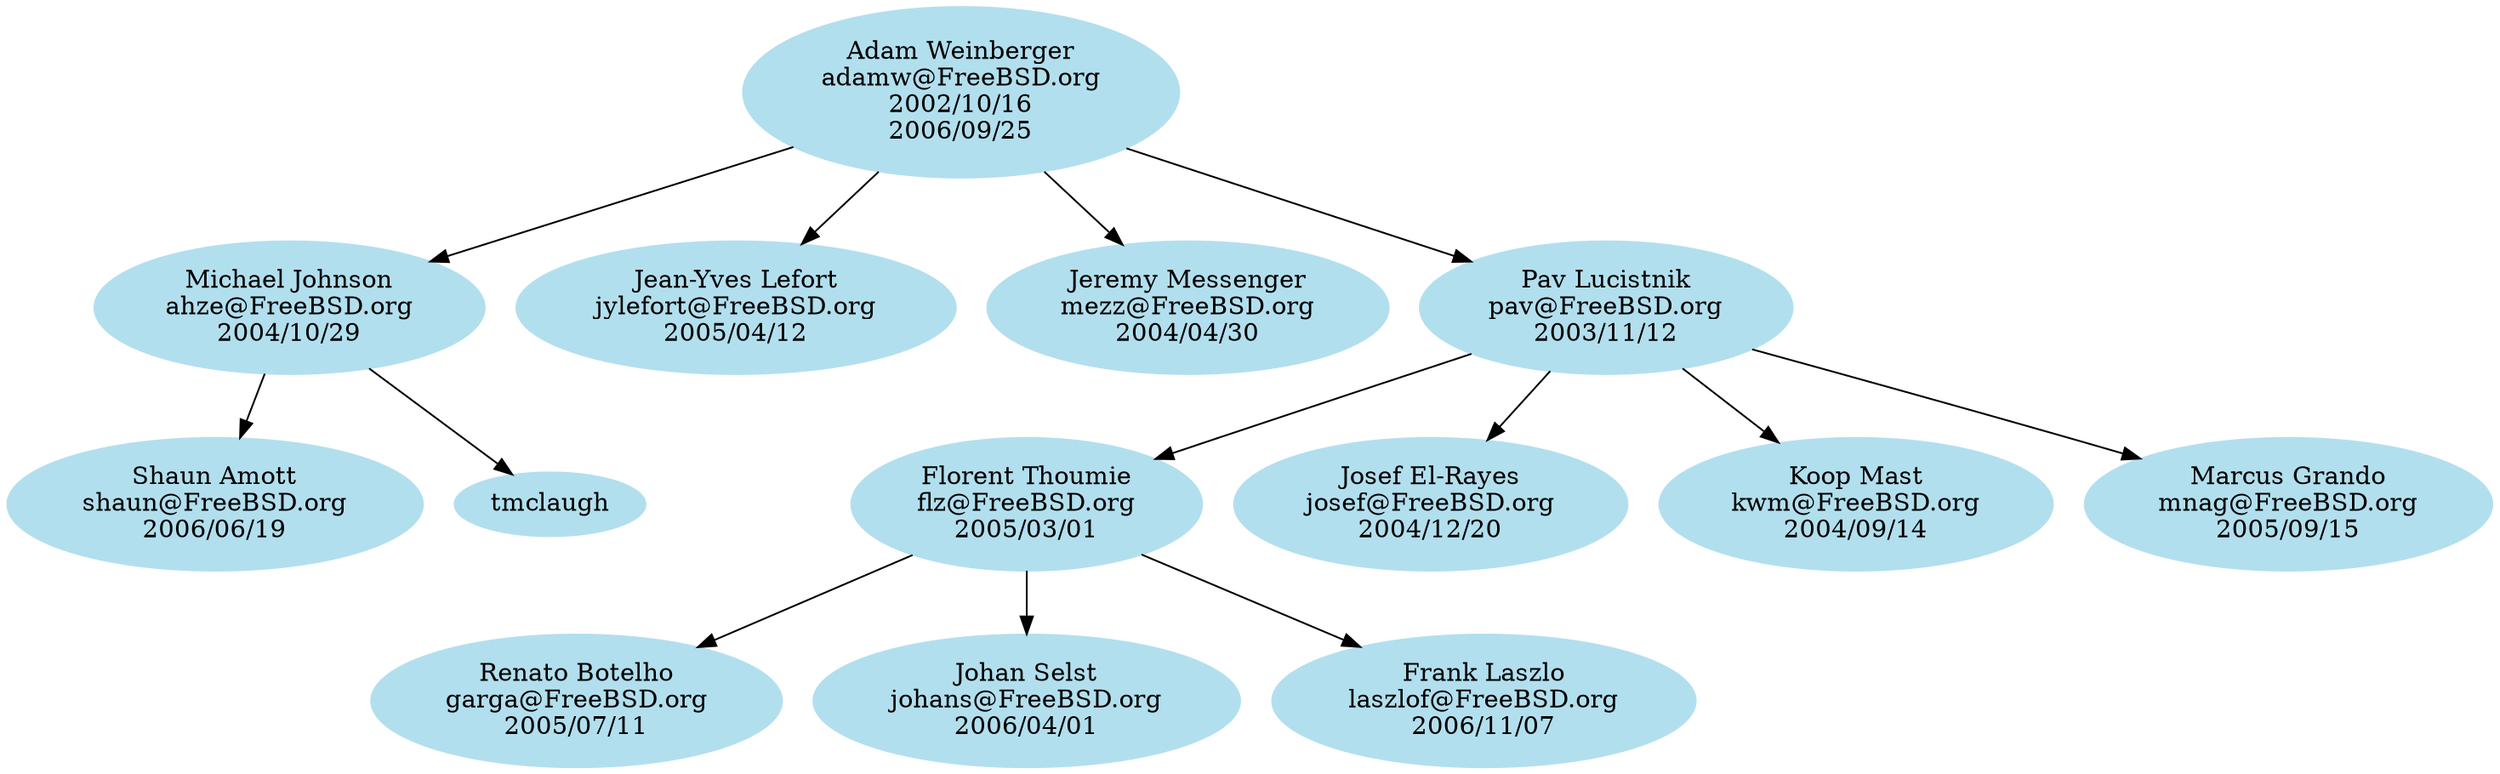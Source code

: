 # $FreeBSD$

digraph ports {

node [color=grey62, style=filled, bgcolor=black];

# Alumni go here.

node [color=lightblue2, style=filled, bgcolor=black];

# Current ports committers go here. Try to keep things sorted.

adamw [label="Adam Weinberger\nadamw@FreeBSD.org\n2002/10/16\n2006/09/25"]
ahze [label="Michael Johnson\nahze@FreeBSD.org\n2004/10/29"]
flz [label="Florent Thoumie\nflz@FreeBSD.org\n2005/03/01"]
garga [label="Renato Botelho\ngarga@FreeBSD.org\n2005/07/11"]
johans [label="Johan Selst\njohans@FreeBSD.org\n2006/04/01"]
josef [label="Josef El-Rayes\njosef@FreeBSD.org\n2004/12/20"]
jylefort [label="Jean-Yves Lefort\njylefort@FreeBSD.org\n2005/04/12"]
kwm [label="Koop Mast\nkwm@FreeBSD.org\n2004/09/14"]
laszlof [label="Frank Laszlo\nlaszlof@FreeBSD.org\n2006/11/07"]
mezz [label="Jeremy Messenger\nmezz@FreeBSD.org\n2004/04/30"]
mnag [label="Marcus Grando\nmnag@FreeBSD.org\n2005/09/15"]
pav [label="Pav Lucistnik\npav@FreeBSD.org\n2003/11/12"]
shaun [label="Shaun Amott\nshaun@FreeBSD.org\n2006/06/19"]

# Here are the mentor/mentee relationships.

adamw -> ahze
adamw -> jylefort
adamw -> mezz
adamw -> pav

ahze -> shaun
ahze -> tmclaugh

flz -> garga
flz -> johans
flz -> laszlof

pav -> flz
pav -> josef
pav -> kwm
pav -> mnag

}
